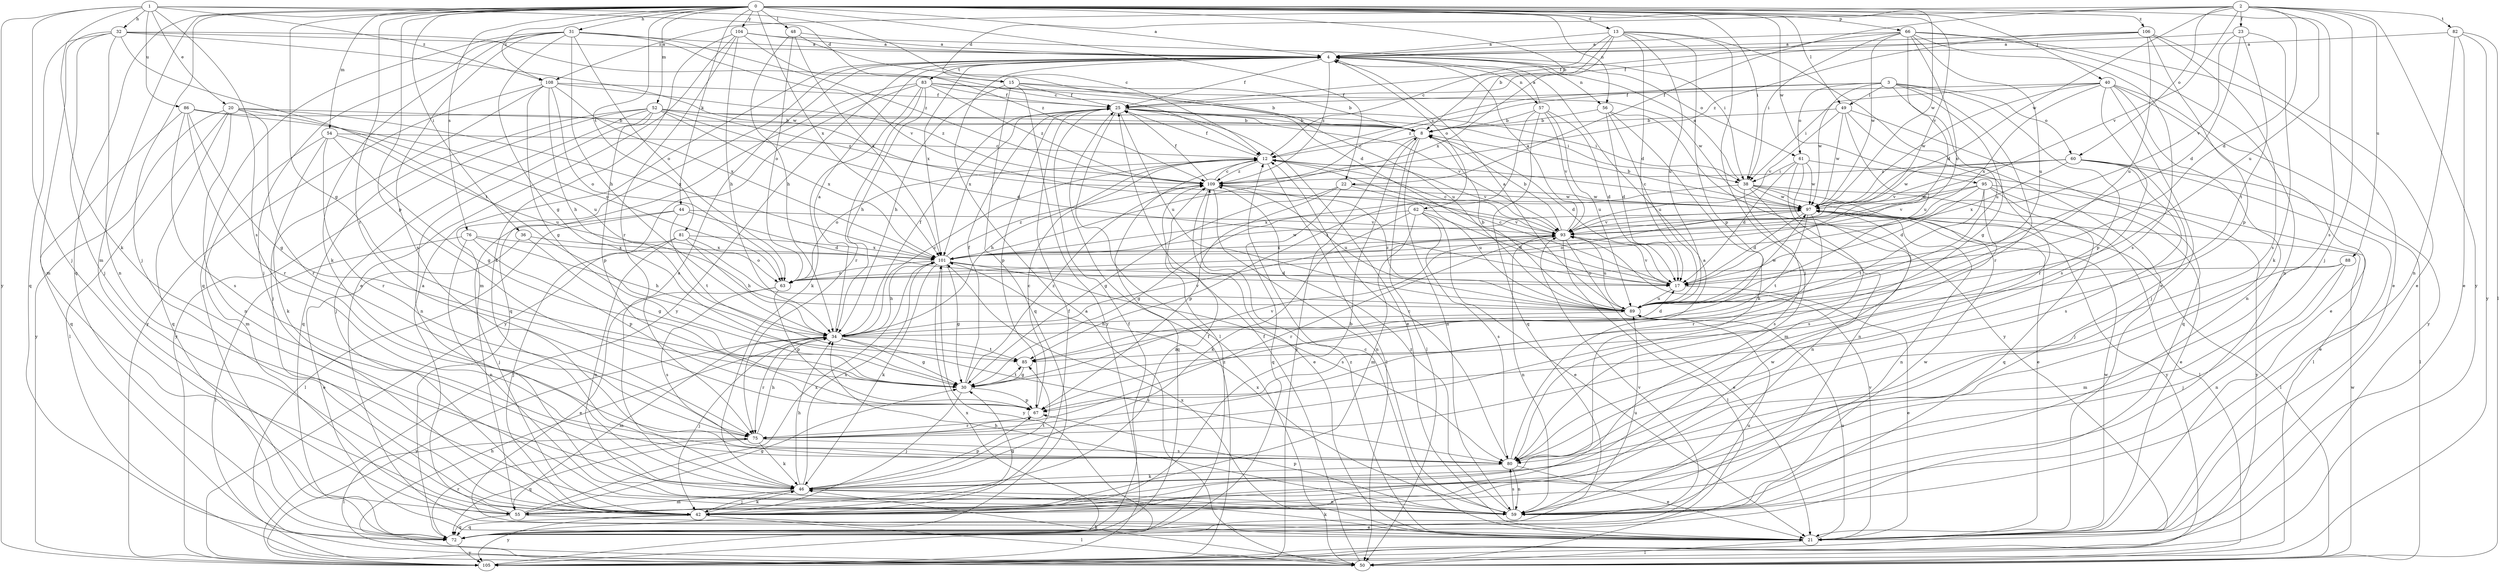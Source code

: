 strict digraph  {
0;
1;
2;
3;
4;
8;
12;
13;
15;
17;
20;
21;
22;
23;
25;
30;
31;
32;
34;
36;
38;
40;
42;
44;
46;
48;
49;
50;
52;
54;
55;
56;
57;
59;
60;
61;
62;
63;
66;
67;
72;
75;
76;
80;
81;
82;
83;
85;
86;
88;
89;
93;
95;
97;
101;
104;
105;
106;
108;
109;
0 -> 4  [label=a];
0 -> 8  [label=b];
0 -> 13  [label=d];
0 -> 22  [label=f];
0 -> 30  [label=g];
0 -> 31  [label=h];
0 -> 36  [label=i];
0 -> 38  [label=i];
0 -> 40  [label=j];
0 -> 42  [label=j];
0 -> 44  [label=k];
0 -> 48  [label=l];
0 -> 49  [label=l];
0 -> 52  [label=m];
0 -> 54  [label=m];
0 -> 55  [label=m];
0 -> 56  [label=n];
0 -> 66  [label=p];
0 -> 67  [label=p];
0 -> 72  [label=q];
0 -> 75  [label=r];
0 -> 76  [label=s];
0 -> 80  [label=s];
0 -> 81  [label=t];
0 -> 93  [label=v];
0 -> 95  [label=w];
0 -> 97  [label=w];
0 -> 101  [label=x];
0 -> 104  [label=y];
0 -> 106  [label=z];
0 -> 108  [label=z];
1 -> 12  [label=c];
1 -> 15  [label=d];
1 -> 20  [label=e];
1 -> 32  [label=h];
1 -> 42  [label=j];
1 -> 46  [label=k];
1 -> 80  [label=s];
1 -> 86  [label=u];
1 -> 105  [label=y];
1 -> 108  [label=z];
2 -> 15  [label=d];
2 -> 17  [label=d];
2 -> 22  [label=f];
2 -> 23  [label=f];
2 -> 42  [label=j];
2 -> 60  [label=o];
2 -> 82  [label=t];
2 -> 88  [label=u];
2 -> 89  [label=u];
2 -> 93  [label=v];
2 -> 97  [label=w];
2 -> 105  [label=y];
2 -> 108  [label=z];
3 -> 12  [label=c];
3 -> 30  [label=g];
3 -> 49  [label=l];
3 -> 60  [label=o];
3 -> 61  [label=o];
3 -> 67  [label=p];
3 -> 75  [label=r];
3 -> 89  [label=u];
3 -> 97  [label=w];
3 -> 109  [label=z];
4 -> 25  [label=f];
4 -> 55  [label=m];
4 -> 56  [label=n];
4 -> 57  [label=n];
4 -> 61  [label=o];
4 -> 62  [label=o];
4 -> 83  [label=t];
4 -> 101  [label=x];
4 -> 105  [label=y];
4 -> 109  [label=z];
8 -> 12  [label=c];
8 -> 17  [label=d];
8 -> 50  [label=l];
8 -> 59  [label=n];
8 -> 105  [label=y];
12 -> 25  [label=f];
12 -> 34  [label=h];
12 -> 50  [label=l];
12 -> 63  [label=o];
12 -> 72  [label=q];
12 -> 93  [label=v];
12 -> 109  [label=z];
13 -> 4  [label=a];
13 -> 8  [label=b];
13 -> 12  [label=c];
13 -> 17  [label=d];
13 -> 21  [label=e];
13 -> 42  [label=j];
13 -> 67  [label=p];
13 -> 89  [label=u];
13 -> 101  [label=x];
15 -> 8  [label=b];
15 -> 25  [label=f];
15 -> 34  [label=h];
15 -> 72  [label=q];
15 -> 89  [label=u];
15 -> 105  [label=y];
17 -> 12  [label=c];
17 -> 21  [label=e];
17 -> 89  [label=u];
17 -> 93  [label=v];
20 -> 8  [label=b];
20 -> 50  [label=l];
20 -> 59  [label=n];
20 -> 72  [label=q];
20 -> 75  [label=r];
20 -> 89  [label=u];
20 -> 101  [label=x];
20 -> 105  [label=y];
21 -> 12  [label=c];
21 -> 46  [label=k];
21 -> 50  [label=l];
21 -> 89  [label=u];
21 -> 93  [label=v];
21 -> 97  [label=w];
21 -> 101  [label=x];
21 -> 109  [label=z];
22 -> 30  [label=g];
22 -> 67  [label=p];
22 -> 72  [label=q];
22 -> 89  [label=u];
22 -> 97  [label=w];
23 -> 4  [label=a];
23 -> 17  [label=d];
23 -> 46  [label=k];
23 -> 85  [label=t];
23 -> 93  [label=v];
25 -> 8  [label=b];
25 -> 21  [label=e];
25 -> 38  [label=i];
25 -> 50  [label=l];
25 -> 67  [label=p];
25 -> 89  [label=u];
25 -> 93  [label=v];
25 -> 101  [label=x];
30 -> 25  [label=f];
30 -> 42  [label=j];
30 -> 67  [label=p];
30 -> 85  [label=t];
30 -> 93  [label=v];
30 -> 109  [label=z];
31 -> 4  [label=a];
31 -> 30  [label=g];
31 -> 34  [label=h];
31 -> 42  [label=j];
31 -> 46  [label=k];
31 -> 63  [label=o];
31 -> 72  [label=q];
31 -> 80  [label=s];
31 -> 93  [label=v];
31 -> 109  [label=z];
32 -> 4  [label=a];
32 -> 12  [label=c];
32 -> 42  [label=j];
32 -> 55  [label=m];
32 -> 59  [label=n];
32 -> 72  [label=q];
32 -> 85  [label=t];
32 -> 97  [label=w];
34 -> 4  [label=a];
34 -> 12  [label=c];
34 -> 17  [label=d];
34 -> 25  [label=f];
34 -> 30  [label=g];
34 -> 42  [label=j];
34 -> 55  [label=m];
34 -> 75  [label=r];
34 -> 80  [label=s];
34 -> 85  [label=t];
34 -> 93  [label=v];
34 -> 105  [label=y];
36 -> 21  [label=e];
36 -> 30  [label=g];
36 -> 101  [label=x];
38 -> 4  [label=a];
38 -> 21  [label=e];
38 -> 50  [label=l];
38 -> 59  [label=n];
38 -> 80  [label=s];
38 -> 97  [label=w];
38 -> 101  [label=x];
38 -> 105  [label=y];
40 -> 21  [label=e];
40 -> 25  [label=f];
40 -> 38  [label=i];
40 -> 42  [label=j];
40 -> 59  [label=n];
40 -> 80  [label=s];
40 -> 97  [label=w];
40 -> 101  [label=x];
40 -> 105  [label=y];
42 -> 8  [label=b];
42 -> 25  [label=f];
42 -> 30  [label=g];
42 -> 46  [label=k];
42 -> 50  [label=l];
42 -> 72  [label=q];
42 -> 97  [label=w];
42 -> 105  [label=y];
44 -> 17  [label=d];
44 -> 42  [label=j];
44 -> 50  [label=l];
44 -> 85  [label=t];
44 -> 93  [label=v];
46 -> 4  [label=a];
46 -> 34  [label=h];
46 -> 42  [label=j];
46 -> 55  [label=m];
46 -> 59  [label=n];
46 -> 67  [label=p];
46 -> 85  [label=t];
46 -> 101  [label=x];
48 -> 4  [label=a];
48 -> 17  [label=d];
48 -> 34  [label=h];
48 -> 63  [label=o];
48 -> 101  [label=x];
49 -> 8  [label=b];
49 -> 72  [label=q];
49 -> 75  [label=r];
49 -> 89  [label=u];
49 -> 93  [label=v];
49 -> 97  [label=w];
50 -> 4  [label=a];
50 -> 25  [label=f];
50 -> 34  [label=h];
50 -> 46  [label=k];
50 -> 97  [label=w];
52 -> 8  [label=b];
52 -> 17  [label=d];
52 -> 38  [label=i];
52 -> 42  [label=j];
52 -> 59  [label=n];
52 -> 67  [label=p];
52 -> 72  [label=q];
52 -> 101  [label=x];
52 -> 105  [label=y];
52 -> 109  [label=z];
54 -> 12  [label=c];
54 -> 30  [label=g];
54 -> 46  [label=k];
54 -> 55  [label=m];
54 -> 75  [label=r];
54 -> 89  [label=u];
55 -> 4  [label=a];
55 -> 21  [label=e];
55 -> 30  [label=g];
55 -> 72  [label=q];
55 -> 101  [label=x];
55 -> 109  [label=z];
56 -> 8  [label=b];
56 -> 17  [label=d];
56 -> 46  [label=k];
56 -> 89  [label=u];
56 -> 105  [label=y];
57 -> 4  [label=a];
57 -> 8  [label=b];
57 -> 17  [label=d];
57 -> 72  [label=q];
57 -> 85  [label=t];
57 -> 89  [label=u];
57 -> 93  [label=v];
59 -> 34  [label=h];
59 -> 67  [label=p];
59 -> 80  [label=s];
59 -> 89  [label=u];
59 -> 97  [label=w];
59 -> 101  [label=x];
59 -> 109  [label=z];
60 -> 21  [label=e];
60 -> 42  [label=j];
60 -> 50  [label=l];
60 -> 80  [label=s];
60 -> 93  [label=v];
60 -> 97  [label=w];
60 -> 101  [label=x];
60 -> 109  [label=z];
61 -> 17  [label=d];
61 -> 38  [label=i];
61 -> 50  [label=l];
61 -> 55  [label=m];
61 -> 59  [label=n];
61 -> 97  [label=w];
62 -> 17  [label=d];
62 -> 21  [label=e];
62 -> 30  [label=g];
62 -> 46  [label=k];
62 -> 55  [label=m];
62 -> 80  [label=s];
62 -> 93  [label=v];
63 -> 21  [label=e];
63 -> 67  [label=p];
63 -> 80  [label=s];
66 -> 4  [label=a];
66 -> 17  [label=d];
66 -> 21  [label=e];
66 -> 25  [label=f];
66 -> 38  [label=i];
66 -> 59  [label=n];
66 -> 63  [label=o];
66 -> 80  [label=s];
66 -> 89  [label=u];
66 -> 97  [label=w];
67 -> 12  [label=c];
67 -> 75  [label=r];
72 -> 25  [label=f];
72 -> 75  [label=r];
72 -> 89  [label=u];
72 -> 93  [label=v];
72 -> 105  [label=y];
72 -> 109  [label=z];
75 -> 34  [label=h];
75 -> 46  [label=k];
75 -> 50  [label=l];
75 -> 72  [label=q];
75 -> 80  [label=s];
76 -> 34  [label=h];
76 -> 50  [label=l];
76 -> 59  [label=n];
76 -> 67  [label=p];
76 -> 101  [label=x];
80 -> 4  [label=a];
80 -> 12  [label=c];
80 -> 21  [label=e];
80 -> 46  [label=k];
80 -> 59  [label=n];
81 -> 34  [label=h];
81 -> 42  [label=j];
81 -> 59  [label=n];
81 -> 63  [label=o];
81 -> 101  [label=x];
82 -> 4  [label=a];
82 -> 21  [label=e];
82 -> 50  [label=l];
82 -> 59  [label=n];
82 -> 105  [label=y];
83 -> 8  [label=b];
83 -> 25  [label=f];
83 -> 34  [label=h];
83 -> 46  [label=k];
83 -> 72  [label=q];
83 -> 75  [label=r];
83 -> 97  [label=w];
83 -> 105  [label=y];
83 -> 109  [label=z];
85 -> 30  [label=g];
86 -> 8  [label=b];
86 -> 30  [label=g];
86 -> 63  [label=o];
86 -> 72  [label=q];
86 -> 75  [label=r];
86 -> 80  [label=s];
88 -> 42  [label=j];
88 -> 55  [label=m];
88 -> 59  [label=n];
88 -> 63  [label=o];
89 -> 4  [label=a];
89 -> 8  [label=b];
89 -> 34  [label=h];
89 -> 97  [label=w];
89 -> 109  [label=z];
93 -> 4  [label=a];
93 -> 8  [label=b];
93 -> 12  [label=c];
93 -> 21  [label=e];
93 -> 50  [label=l];
93 -> 59  [label=n];
93 -> 75  [label=r];
93 -> 89  [label=u];
93 -> 101  [label=x];
95 -> 17  [label=d];
95 -> 21  [label=e];
95 -> 72  [label=q];
95 -> 80  [label=s];
95 -> 85  [label=t];
95 -> 93  [label=v];
95 -> 97  [label=w];
95 -> 105  [label=y];
97 -> 8  [label=b];
97 -> 12  [label=c];
97 -> 17  [label=d];
97 -> 50  [label=l];
97 -> 59  [label=n];
97 -> 63  [label=o];
97 -> 75  [label=r];
97 -> 85  [label=t];
97 -> 93  [label=v];
101 -> 17  [label=d];
101 -> 30  [label=g];
101 -> 34  [label=h];
101 -> 46  [label=k];
101 -> 63  [label=o];
101 -> 80  [label=s];
101 -> 97  [label=w];
101 -> 105  [label=y];
101 -> 109  [label=z];
104 -> 4  [label=a];
104 -> 21  [label=e];
104 -> 34  [label=h];
104 -> 38  [label=i];
104 -> 46  [label=k];
104 -> 75  [label=r];
104 -> 109  [label=z];
105 -> 25  [label=f];
105 -> 101  [label=x];
106 -> 4  [label=a];
106 -> 21  [label=e];
106 -> 25  [label=f];
106 -> 67  [label=p];
106 -> 80  [label=s];
106 -> 89  [label=u];
106 -> 109  [label=z];
108 -> 25  [label=f];
108 -> 30  [label=g];
108 -> 34  [label=h];
108 -> 42  [label=j];
108 -> 63  [label=o];
108 -> 101  [label=x];
108 -> 105  [label=y];
108 -> 109  [label=z];
109 -> 12  [label=c];
109 -> 21  [label=e];
109 -> 25  [label=f];
109 -> 59  [label=n];
109 -> 89  [label=u];
109 -> 97  [label=w];
}
